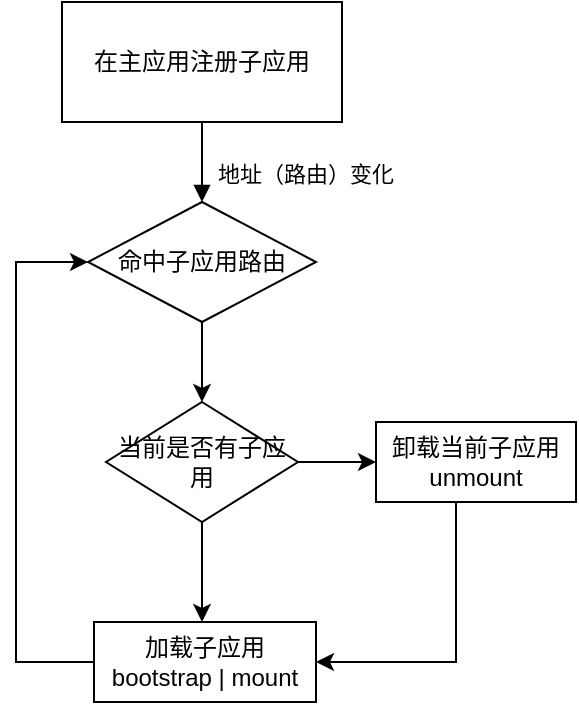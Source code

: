 <mxfile version="21.0.6" type="github"><diagram name="第 1 页" id="Npcopj1HulzSywtk-fvZ"><mxGraphModel dx="782" dy="537" grid="1" gridSize="10" guides="1" tooltips="1" connect="1" arrows="1" fold="1" page="1" pageScale="1" pageWidth="827" pageHeight="1169" math="0" shadow="0"><root><mxCell id="0"/><mxCell id="1" parent="0"/><mxCell id="bYE4KNt3Il3MQf7iREUv-1" value="在主应用注册子应用" style="rounded=0;whiteSpace=wrap;html=1;" parent="1" vertex="1"><mxGeometry x="353" y="90" width="140" height="60" as="geometry"/></mxCell><mxCell id="bYE4KNt3Il3MQf7iREUv-3" value="&lt;br&gt;地址（路由）变化" style="endArrow=block;endFill=1;html=1;edgeStyle=orthogonalEdgeStyle;align=left;verticalAlign=top;rounded=0;exitX=0.5;exitY=1;exitDx=0;exitDy=0;entryX=0.5;entryY=0;entryDx=0;entryDy=0;" parent="1" source="bYE4KNt3Il3MQf7iREUv-1" target="bYE4KNt3Il3MQf7iREUv-6" edge="1"><mxGeometry x="-1" y="6" relative="1" as="geometry"><mxPoint x="420" y="290" as="sourcePoint"/><mxPoint x="414" y="190" as="targetPoint"/><mxPoint as="offset"/></mxGeometry></mxCell><mxCell id="bYE4KNt3Il3MQf7iREUv-27" style="edgeStyle=orthogonalEdgeStyle;rounded=0;orthogonalLoop=1;jettySize=auto;html=1;" parent="1" source="bYE4KNt3Il3MQf7iREUv-6" target="bYE4KNt3Il3MQf7iREUv-12" edge="1"><mxGeometry relative="1" as="geometry"/></mxCell><mxCell id="bYE4KNt3Il3MQf7iREUv-6" value="命中子应用路由" style="rhombus;whiteSpace=wrap;html=1;arcSize=14;" parent="1" vertex="1"><mxGeometry x="366" y="190" width="114" height="60" as="geometry"/></mxCell><mxCell id="bYE4KNt3Il3MQf7iREUv-17" value="" style="edgeStyle=orthogonalEdgeStyle;rounded=0;orthogonalLoop=1;jettySize=auto;html=1;" parent="1" source="bYE4KNt3Il3MQf7iREUv-12" target="bYE4KNt3Il3MQf7iREUv-15" edge="1"><mxGeometry relative="1" as="geometry"><Array as="points"><mxPoint x="423" y="380"/><mxPoint x="423" y="380"/></Array></mxGeometry></mxCell><mxCell id="bYE4KNt3Il3MQf7iREUv-21" value="" style="edgeStyle=orthogonalEdgeStyle;rounded=0;orthogonalLoop=1;jettySize=auto;html=1;" parent="1" source="bYE4KNt3Il3MQf7iREUv-12" target="bYE4KNt3Il3MQf7iREUv-20" edge="1"><mxGeometry relative="1" as="geometry"/></mxCell><mxCell id="bYE4KNt3Il3MQf7iREUv-12" value="当前是否有子应用" style="rhombus;whiteSpace=wrap;html=1;arcSize=14;" parent="1" vertex="1"><mxGeometry x="375" y="290" width="96" height="60" as="geometry"/></mxCell><mxCell id="bYE4KNt3Il3MQf7iREUv-25" style="edgeStyle=orthogonalEdgeStyle;rounded=0;orthogonalLoop=1;jettySize=auto;html=1;entryX=0;entryY=0.5;entryDx=0;entryDy=0;" parent="1" source="bYE4KNt3Il3MQf7iREUv-15" target="bYE4KNt3Il3MQf7iREUv-6" edge="1"><mxGeometry relative="1" as="geometry"><mxPoint x="320.0" y="210" as="targetPoint"/><Array as="points"><mxPoint x="330" y="420"/><mxPoint x="330" y="220"/></Array></mxGeometry></mxCell><mxCell id="bYE4KNt3Il3MQf7iREUv-15" value="加载子应用&lt;br&gt;bootstrap | mount" style="rounded=0;whiteSpace=wrap;html=1;" parent="1" vertex="1"><mxGeometry x="369" y="400" width="111" height="40" as="geometry"/></mxCell><mxCell id="bYE4KNt3Il3MQf7iREUv-24" style="edgeStyle=orthogonalEdgeStyle;rounded=0;orthogonalLoop=1;jettySize=auto;html=1;entryX=1;entryY=0.5;entryDx=0;entryDy=0;" parent="1" source="bYE4KNt3Il3MQf7iREUv-20" target="bYE4KNt3Il3MQf7iREUv-15" edge="1"><mxGeometry relative="1" as="geometry"><mxPoint x="470" y="410" as="targetPoint"/><Array as="points"><mxPoint x="550" y="420"/></Array></mxGeometry></mxCell><mxCell id="bYE4KNt3Il3MQf7iREUv-20" value="卸载当前子应用&lt;br&gt;unmount" style="whiteSpace=wrap;html=1;arcSize=14;" parent="1" vertex="1"><mxGeometry x="510" y="300" width="100" height="40" as="geometry"/></mxCell></root></mxGraphModel></diagram></mxfile>